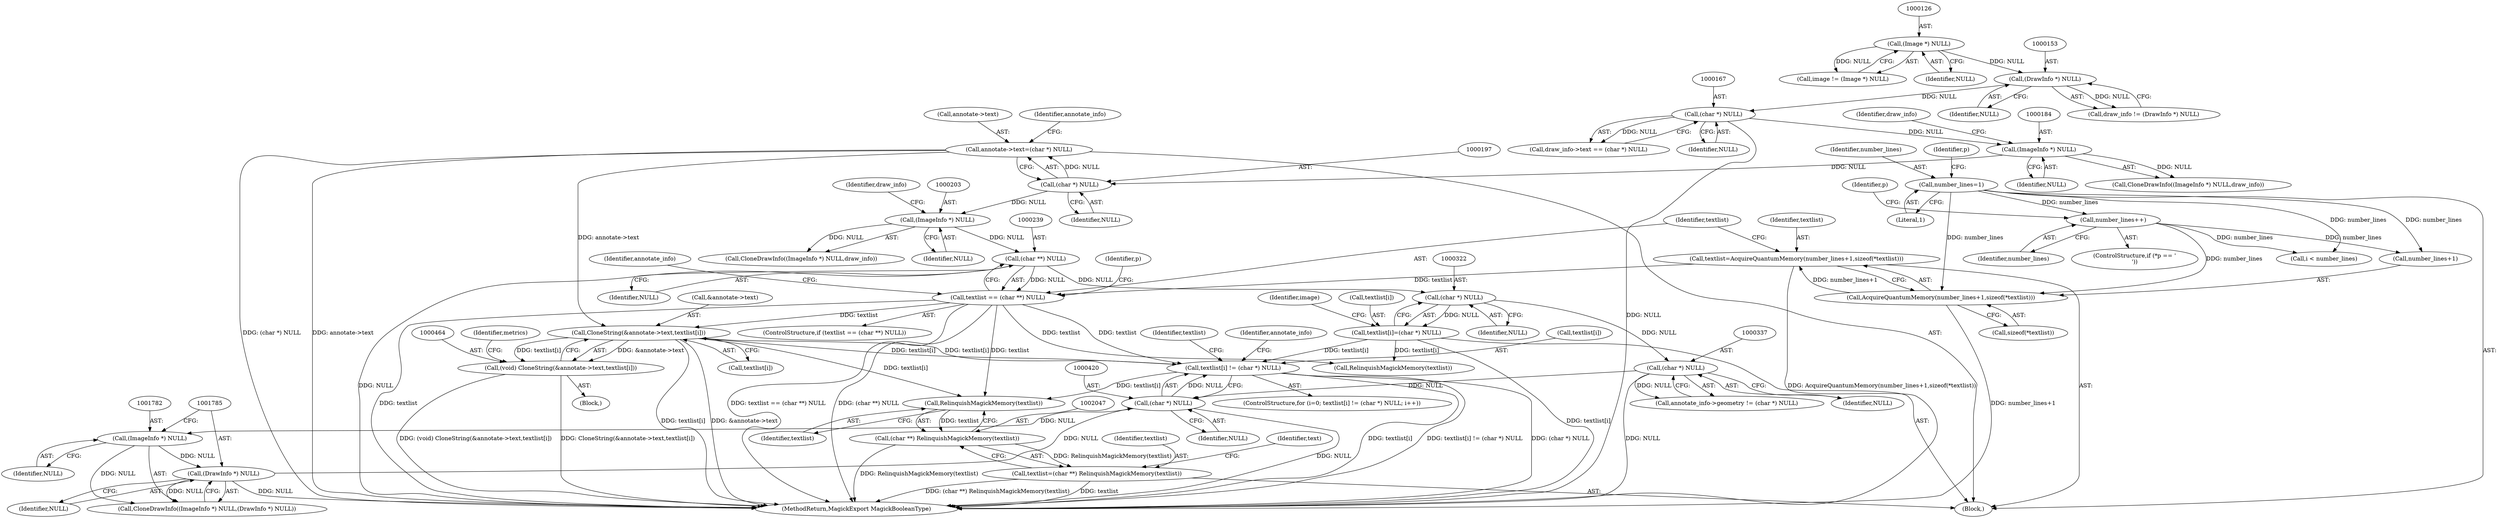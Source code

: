 digraph "0_ImageMagick6_f6ffc702c6eecd963587273a429dcd608c648984@array" {
"1000465" [label="(Call,CloneString(&annotate->text,textlist[i]))"];
"1000192" [label="(Call,annotate->text=(char *) NULL)"];
"1000196" [label="(Call,(char *) NULL)"];
"1000183" [label="(Call,(ImageInfo *) NULL)"];
"1000166" [label="(Call,(char *) NULL)"];
"1000152" [label="(Call,(DrawInfo *) NULL)"];
"1000125" [label="(Call,(Image *) NULL)"];
"1000236" [label="(Call,textlist == (char **) NULL)"];
"1000226" [label="(Call,textlist=AcquireQuantumMemory(number_lines+1,sizeof(*textlist)))"];
"1000228" [label="(Call,AcquireQuantumMemory(number_lines+1,sizeof(*textlist)))"];
"1000224" [label="(Call,number_lines++)"];
"1000206" [label="(Call,number_lines=1)"];
"1000238" [label="(Call,(char **) NULL)"];
"1000202" [label="(Call,(ImageInfo *) NULL)"];
"1000415" [label="(Call,textlist[i] != (char *) NULL)"];
"1000317" [label="(Call,textlist[i]=(char *) NULL)"];
"1000321" [label="(Call,(char *) NULL)"];
"1000465" [label="(Call,CloneString(&annotate->text,textlist[i]))"];
"1000419" [label="(Call,(char *) NULL)"];
"1001784" [label="(Call,(DrawInfo *) NULL)"];
"1001781" [label="(Call,(ImageInfo *) NULL)"];
"1000336" [label="(Call,(char *) NULL)"];
"1000463" [label="(Call,(void) CloneString(&annotate->text,textlist[i]))"];
"1002048" [label="(Call,RelinquishMagickMemory(textlist))"];
"1002046" [label="(Call,(char **) RelinquishMagickMemory(textlist))"];
"1002044" [label="(Call,textlist=(char **) RelinquishMagickMemory(textlist))"];
"1000192" [label="(Call,annotate->text=(char *) NULL)"];
"1000183" [label="(Call,(ImageInfo *) NULL)"];
"1000317" [label="(Call,textlist[i]=(char *) NULL)"];
"1000257" [label="(Identifier,p)"];
"1000123" [label="(Call,image != (Image *) NULL)"];
"1000415" [label="(Call,textlist[i] != (char *) NULL)"];
"1000208" [label="(Literal,1)"];
"1000202" [label="(Call,(ImageInfo *) NULL)"];
"1000168" [label="(Identifier,NULL)"];
"1000107" [label="(Block,)"];
"1000263" [label="(Call,i < number_lines)"];
"1000224" [label="(Call,number_lines++)"];
"1000186" [label="(Identifier,draw_info)"];
"1000127" [label="(Identifier,NULL)"];
"1000196" [label="(Call,(char *) NULL)"];
"1000336" [label="(Call,(char *) NULL)"];
"1000243" [label="(Identifier,annotate_info)"];
"1002037" [label="(Identifier,annotate_info)"];
"1002051" [label="(Identifier,text)"];
"1000465" [label="(Call,CloneString(&annotate->text,textlist[i]))"];
"1000424" [label="(Block,)"];
"1000416" [label="(Call,textlist[i])"];
"1001783" [label="(Identifier,NULL)"];
"1000200" [label="(Identifier,annotate_info)"];
"1000477" [label="(Identifier,metrics)"];
"1000240" [label="(Identifier,NULL)"];
"1000235" [label="(ControlStructure,if (textlist == (char **) NULL))"];
"1000380" [label="(Call,RelinquishMagickMemory(textlist))"];
"1000162" [label="(Call,draw_info->text == (char *) NULL)"];
"1000237" [label="(Identifier,textlist)"];
"1000125" [label="(Call,(Image *) NULL)"];
"1002046" [label="(Call,(char **) RelinquishMagickMemory(textlist))"];
"1000206" [label="(Call,number_lines=1)"];
"1001781" [label="(Call,(ImageInfo *) NULL)"];
"1000229" [label="(Call,number_lines+1)"];
"1000166" [label="(Call,(char *) NULL)"];
"1000323" [label="(Identifier,NULL)"];
"1000470" [label="(Call,textlist[i])"];
"1001786" [label="(Identifier,NULL)"];
"1000218" [label="(Identifier,p)"];
"1000185" [label="(Identifier,NULL)"];
"1000466" [label="(Call,&annotate->text)"];
"1000338" [label="(Identifier,NULL)"];
"1000419" [label="(Call,(char *) NULL)"];
"1000205" [label="(Identifier,draw_info)"];
"1000193" [label="(Call,annotate->text)"];
"1000332" [label="(Call,annotate_info->geometry != (char *) NULL)"];
"1000182" [label="(Call,CloneDrawInfo((ImageInfo *) NULL,draw_info))"];
"1000219" [label="(ControlStructure,if (*p == '\n'))"];
"1000318" [label="(Call,textlist[i])"];
"1002048" [label="(Call,RelinquishMagickMemory(textlist))"];
"1000429" [label="(Identifier,textlist)"];
"1002045" [label="(Identifier,textlist)"];
"1000421" [label="(Identifier,NULL)"];
"1000201" [label="(Call,CloneDrawInfo((ImageInfo *) NULL,draw_info))"];
"1000232" [label="(Call,sizeof(*textlist))"];
"1000236" [label="(Call,textlist == (char **) NULL)"];
"1000154" [label="(Identifier,NULL)"];
"1000225" [label="(Identifier,number_lines)"];
"1000463" [label="(Call,(void) CloneString(&annotate->text,textlist[i]))"];
"1000198" [label="(Identifier,NULL)"];
"1000325" [label="(Identifier,image)"];
"1000227" [label="(Identifier,textlist)"];
"1001784" [label="(Call,(DrawInfo *) NULL)"];
"1000211" [label="(Identifier,p)"];
"1001780" [label="(Call,CloneDrawInfo((ImageInfo *) NULL,(DrawInfo *) NULL))"];
"1000150" [label="(Call,draw_info != (DrawInfo *) NULL)"];
"1000238" [label="(Call,(char **) NULL)"];
"1000411" [label="(ControlStructure,for (i=0; textlist[i] != (char *) NULL; i++))"];
"1000226" [label="(Call,textlist=AcquireQuantumMemory(number_lines+1,sizeof(*textlist)))"];
"1002049" [label="(Identifier,textlist)"];
"1000152" [label="(Call,(DrawInfo *) NULL)"];
"1002044" [label="(Call,textlist=(char **) RelinquishMagickMemory(textlist))"];
"1002056" [label="(MethodReturn,MagickExport MagickBooleanType)"];
"1000321" [label="(Call,(char *) NULL)"];
"1000207" [label="(Identifier,number_lines)"];
"1000204" [label="(Identifier,NULL)"];
"1000228" [label="(Call,AcquireQuantumMemory(number_lines+1,sizeof(*textlist)))"];
"1000465" -> "1000463"  [label="AST: "];
"1000465" -> "1000470"  [label="CFG: "];
"1000466" -> "1000465"  [label="AST: "];
"1000470" -> "1000465"  [label="AST: "];
"1000463" -> "1000465"  [label="CFG: "];
"1000465" -> "1002056"  [label="DDG: textlist[i]"];
"1000465" -> "1002056"  [label="DDG: &annotate->text"];
"1000465" -> "1000415"  [label="DDG: textlist[i]"];
"1000465" -> "1000463"  [label="DDG: &annotate->text"];
"1000465" -> "1000463"  [label="DDG: textlist[i]"];
"1000192" -> "1000465"  [label="DDG: annotate->text"];
"1000236" -> "1000465"  [label="DDG: textlist"];
"1000415" -> "1000465"  [label="DDG: textlist[i]"];
"1000465" -> "1002048"  [label="DDG: textlist[i]"];
"1000192" -> "1000107"  [label="AST: "];
"1000192" -> "1000196"  [label="CFG: "];
"1000193" -> "1000192"  [label="AST: "];
"1000196" -> "1000192"  [label="AST: "];
"1000200" -> "1000192"  [label="CFG: "];
"1000192" -> "1002056"  [label="DDG: annotate->text"];
"1000192" -> "1002056"  [label="DDG: (char *) NULL"];
"1000196" -> "1000192"  [label="DDG: NULL"];
"1000196" -> "1000198"  [label="CFG: "];
"1000197" -> "1000196"  [label="AST: "];
"1000198" -> "1000196"  [label="AST: "];
"1000183" -> "1000196"  [label="DDG: NULL"];
"1000196" -> "1000202"  [label="DDG: NULL"];
"1000183" -> "1000182"  [label="AST: "];
"1000183" -> "1000185"  [label="CFG: "];
"1000184" -> "1000183"  [label="AST: "];
"1000185" -> "1000183"  [label="AST: "];
"1000186" -> "1000183"  [label="CFG: "];
"1000183" -> "1000182"  [label="DDG: NULL"];
"1000166" -> "1000183"  [label="DDG: NULL"];
"1000166" -> "1000162"  [label="AST: "];
"1000166" -> "1000168"  [label="CFG: "];
"1000167" -> "1000166"  [label="AST: "];
"1000168" -> "1000166"  [label="AST: "];
"1000162" -> "1000166"  [label="CFG: "];
"1000166" -> "1002056"  [label="DDG: NULL"];
"1000166" -> "1000162"  [label="DDG: NULL"];
"1000152" -> "1000166"  [label="DDG: NULL"];
"1000152" -> "1000150"  [label="AST: "];
"1000152" -> "1000154"  [label="CFG: "];
"1000153" -> "1000152"  [label="AST: "];
"1000154" -> "1000152"  [label="AST: "];
"1000150" -> "1000152"  [label="CFG: "];
"1000152" -> "1000150"  [label="DDG: NULL"];
"1000125" -> "1000152"  [label="DDG: NULL"];
"1000125" -> "1000123"  [label="AST: "];
"1000125" -> "1000127"  [label="CFG: "];
"1000126" -> "1000125"  [label="AST: "];
"1000127" -> "1000125"  [label="AST: "];
"1000123" -> "1000125"  [label="CFG: "];
"1000125" -> "1000123"  [label="DDG: NULL"];
"1000236" -> "1000235"  [label="AST: "];
"1000236" -> "1000238"  [label="CFG: "];
"1000237" -> "1000236"  [label="AST: "];
"1000238" -> "1000236"  [label="AST: "];
"1000243" -> "1000236"  [label="CFG: "];
"1000257" -> "1000236"  [label="CFG: "];
"1000236" -> "1002056"  [label="DDG: textlist"];
"1000236" -> "1002056"  [label="DDG: textlist == (char **) NULL"];
"1000236" -> "1002056"  [label="DDG: (char **) NULL"];
"1000226" -> "1000236"  [label="DDG: textlist"];
"1000238" -> "1000236"  [label="DDG: NULL"];
"1000236" -> "1000380"  [label="DDG: textlist"];
"1000236" -> "1000415"  [label="DDG: textlist"];
"1000236" -> "1002048"  [label="DDG: textlist"];
"1000226" -> "1000107"  [label="AST: "];
"1000226" -> "1000228"  [label="CFG: "];
"1000227" -> "1000226"  [label="AST: "];
"1000228" -> "1000226"  [label="AST: "];
"1000237" -> "1000226"  [label="CFG: "];
"1000226" -> "1002056"  [label="DDG: AcquireQuantumMemory(number_lines+1,sizeof(*textlist))"];
"1000228" -> "1000226"  [label="DDG: number_lines+1"];
"1000228" -> "1000232"  [label="CFG: "];
"1000229" -> "1000228"  [label="AST: "];
"1000232" -> "1000228"  [label="AST: "];
"1000228" -> "1002056"  [label="DDG: number_lines+1"];
"1000224" -> "1000228"  [label="DDG: number_lines"];
"1000206" -> "1000228"  [label="DDG: number_lines"];
"1000224" -> "1000219"  [label="AST: "];
"1000224" -> "1000225"  [label="CFG: "];
"1000225" -> "1000224"  [label="AST: "];
"1000218" -> "1000224"  [label="CFG: "];
"1000206" -> "1000224"  [label="DDG: number_lines"];
"1000224" -> "1000229"  [label="DDG: number_lines"];
"1000224" -> "1000263"  [label="DDG: number_lines"];
"1000206" -> "1000107"  [label="AST: "];
"1000206" -> "1000208"  [label="CFG: "];
"1000207" -> "1000206"  [label="AST: "];
"1000208" -> "1000206"  [label="AST: "];
"1000211" -> "1000206"  [label="CFG: "];
"1000206" -> "1000229"  [label="DDG: number_lines"];
"1000206" -> "1000263"  [label="DDG: number_lines"];
"1000238" -> "1000240"  [label="CFG: "];
"1000239" -> "1000238"  [label="AST: "];
"1000240" -> "1000238"  [label="AST: "];
"1000238" -> "1002056"  [label="DDG: NULL"];
"1000202" -> "1000238"  [label="DDG: NULL"];
"1000238" -> "1000321"  [label="DDG: NULL"];
"1000202" -> "1000201"  [label="AST: "];
"1000202" -> "1000204"  [label="CFG: "];
"1000203" -> "1000202"  [label="AST: "];
"1000204" -> "1000202"  [label="AST: "];
"1000205" -> "1000202"  [label="CFG: "];
"1000202" -> "1000201"  [label="DDG: NULL"];
"1000415" -> "1000411"  [label="AST: "];
"1000415" -> "1000419"  [label="CFG: "];
"1000416" -> "1000415"  [label="AST: "];
"1000419" -> "1000415"  [label="AST: "];
"1000429" -> "1000415"  [label="CFG: "];
"1002037" -> "1000415"  [label="CFG: "];
"1000415" -> "1002056"  [label="DDG: textlist[i]"];
"1000415" -> "1002056"  [label="DDG: textlist[i] != (char *) NULL"];
"1000415" -> "1002056"  [label="DDG: (char *) NULL"];
"1000317" -> "1000415"  [label="DDG: textlist[i]"];
"1000419" -> "1000415"  [label="DDG: NULL"];
"1000415" -> "1002048"  [label="DDG: textlist[i]"];
"1000317" -> "1000107"  [label="AST: "];
"1000317" -> "1000321"  [label="CFG: "];
"1000318" -> "1000317"  [label="AST: "];
"1000321" -> "1000317"  [label="AST: "];
"1000325" -> "1000317"  [label="CFG: "];
"1000317" -> "1002056"  [label="DDG: textlist[i]"];
"1000321" -> "1000317"  [label="DDG: NULL"];
"1000317" -> "1000380"  [label="DDG: textlist[i]"];
"1000321" -> "1000323"  [label="CFG: "];
"1000322" -> "1000321"  [label="AST: "];
"1000323" -> "1000321"  [label="AST: "];
"1000321" -> "1000336"  [label="DDG: NULL"];
"1000419" -> "1000421"  [label="CFG: "];
"1000420" -> "1000419"  [label="AST: "];
"1000421" -> "1000419"  [label="AST: "];
"1000419" -> "1002056"  [label="DDG: NULL"];
"1001784" -> "1000419"  [label="DDG: NULL"];
"1000336" -> "1000419"  [label="DDG: NULL"];
"1000419" -> "1001781"  [label="DDG: NULL"];
"1001784" -> "1001780"  [label="AST: "];
"1001784" -> "1001786"  [label="CFG: "];
"1001785" -> "1001784"  [label="AST: "];
"1001786" -> "1001784"  [label="AST: "];
"1001780" -> "1001784"  [label="CFG: "];
"1001784" -> "1002056"  [label="DDG: NULL"];
"1001784" -> "1001780"  [label="DDG: NULL"];
"1001781" -> "1001784"  [label="DDG: NULL"];
"1001781" -> "1001780"  [label="AST: "];
"1001781" -> "1001783"  [label="CFG: "];
"1001782" -> "1001781"  [label="AST: "];
"1001783" -> "1001781"  [label="AST: "];
"1001785" -> "1001781"  [label="CFG: "];
"1001781" -> "1001780"  [label="DDG: NULL"];
"1000336" -> "1000332"  [label="AST: "];
"1000336" -> "1000338"  [label="CFG: "];
"1000337" -> "1000336"  [label="AST: "];
"1000338" -> "1000336"  [label="AST: "];
"1000332" -> "1000336"  [label="CFG: "];
"1000336" -> "1002056"  [label="DDG: NULL"];
"1000336" -> "1000332"  [label="DDG: NULL"];
"1000463" -> "1000424"  [label="AST: "];
"1000464" -> "1000463"  [label="AST: "];
"1000477" -> "1000463"  [label="CFG: "];
"1000463" -> "1002056"  [label="DDG: CloneString(&annotate->text,textlist[i])"];
"1000463" -> "1002056"  [label="DDG: (void) CloneString(&annotate->text,textlist[i])"];
"1002048" -> "1002046"  [label="AST: "];
"1002048" -> "1002049"  [label="CFG: "];
"1002049" -> "1002048"  [label="AST: "];
"1002046" -> "1002048"  [label="CFG: "];
"1002048" -> "1002046"  [label="DDG: textlist"];
"1002046" -> "1002044"  [label="AST: "];
"1002047" -> "1002046"  [label="AST: "];
"1002044" -> "1002046"  [label="CFG: "];
"1002046" -> "1002056"  [label="DDG: RelinquishMagickMemory(textlist)"];
"1002046" -> "1002044"  [label="DDG: RelinquishMagickMemory(textlist)"];
"1002044" -> "1000107"  [label="AST: "];
"1002045" -> "1002044"  [label="AST: "];
"1002051" -> "1002044"  [label="CFG: "];
"1002044" -> "1002056"  [label="DDG: (char **) RelinquishMagickMemory(textlist)"];
"1002044" -> "1002056"  [label="DDG: textlist"];
}
